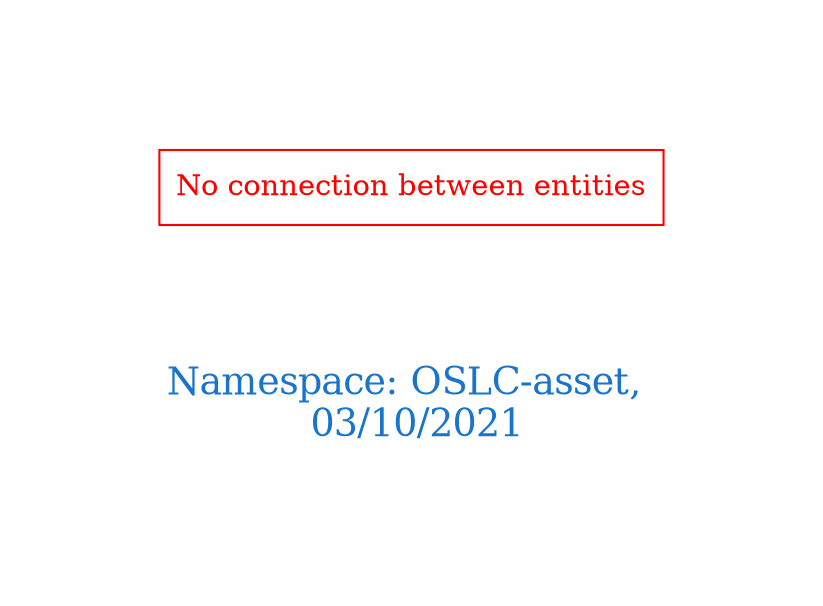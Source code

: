 digraph OGIT_ontology {
 graph [ rankdir= LR,pad=1 
fontsize = 18,
fontcolor= dodgerblue3,label = "\n\n\nNamespace: OSLC-asset, \n 03/10/2021"];
node[shape=polygon];
edge [  color="gray81"];

"No connection between entities" [fontcolor = "red",color="red", shape="polygon"]
}
